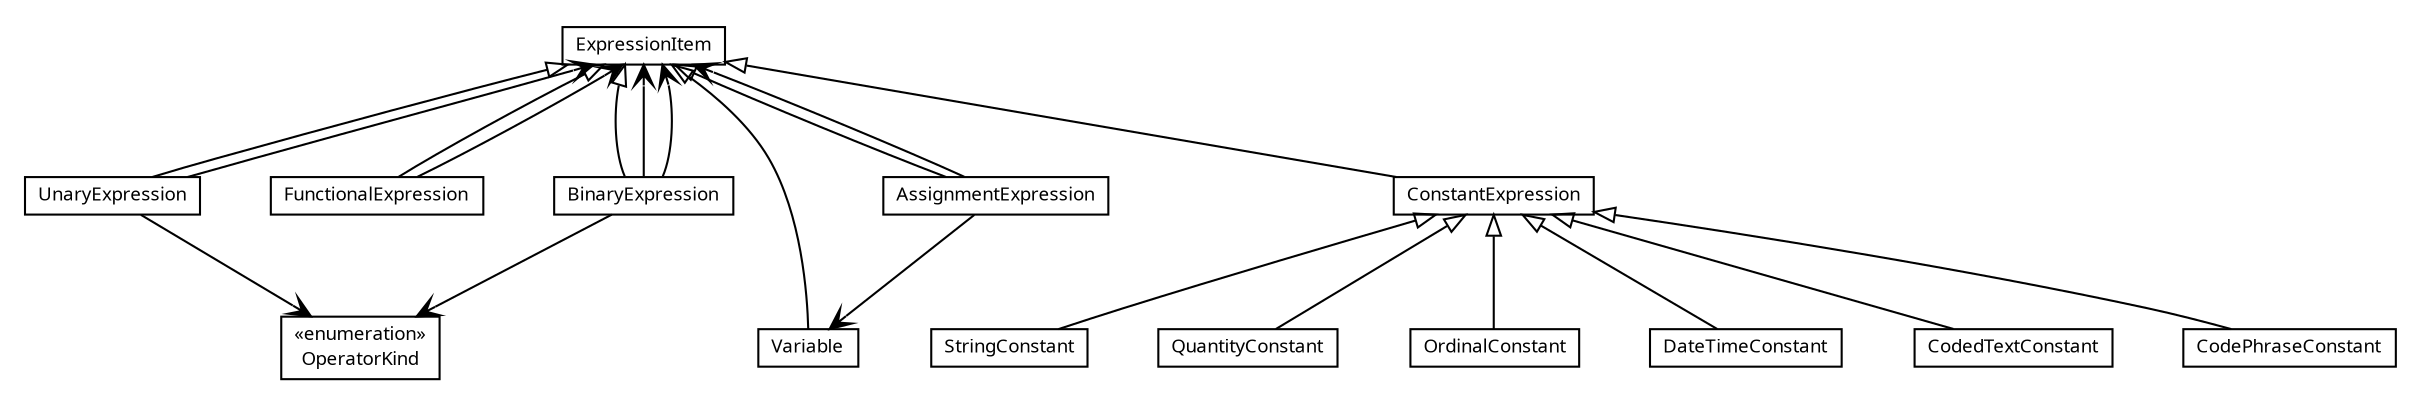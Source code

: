 #!/usr/local/bin/dot
#
# Class diagram 
# Generated by UMLGraph version R5_6 (http://www.umlgraph.org/)
#

digraph G {
	edge [fontname="Trebuchet MS",fontsize=10,labelfontname="Trebuchet MS",labelfontsize=10];
	node [fontname="Trebuchet MS",fontsize=10,shape=plaintext];
	nodesep=0.25;
	ranksep=0.5;
	// se.cambio.cds.gdl.model.expression.Variable
	c10788 [label=<<table title="se.cambio.cds.gdl.model.expression.Variable" border="0" cellborder="1" cellspacing="0" cellpadding="2" port="p" href="./Variable.html">
		<tr><td><table border="0" cellspacing="0" cellpadding="1">
<tr><td align="center" balign="center"><font face="Trebuchet MS"> Variable </font></td></tr>
		</table></td></tr>
		</table>>, URL="./Variable.html", fontname="Trebuchet MS", fontcolor="black", fontsize=9.0];
	// se.cambio.cds.gdl.model.expression.UnaryExpression
	c10789 [label=<<table title="se.cambio.cds.gdl.model.expression.UnaryExpression" border="0" cellborder="1" cellspacing="0" cellpadding="2" port="p" href="./UnaryExpression.html">
		<tr><td><table border="0" cellspacing="0" cellpadding="1">
<tr><td align="center" balign="center"><font face="Trebuchet MS"> UnaryExpression </font></td></tr>
		</table></td></tr>
		</table>>, URL="./UnaryExpression.html", fontname="Trebuchet MS", fontcolor="black", fontsize=9.0];
	// se.cambio.cds.gdl.model.expression.StringConstant
	c10790 [label=<<table title="se.cambio.cds.gdl.model.expression.StringConstant" border="0" cellborder="1" cellspacing="0" cellpadding="2" port="p" href="./StringConstant.html">
		<tr><td><table border="0" cellspacing="0" cellpadding="1">
<tr><td align="center" balign="center"><font face="Trebuchet MS"> StringConstant </font></td></tr>
		</table></td></tr>
		</table>>, URL="./StringConstant.html", fontname="Trebuchet MS", fontcolor="black", fontsize=9.0];
	// se.cambio.cds.gdl.model.expression.QuantityConstant
	c10791 [label=<<table title="se.cambio.cds.gdl.model.expression.QuantityConstant" border="0" cellborder="1" cellspacing="0" cellpadding="2" port="p" href="./QuantityConstant.html">
		<tr><td><table border="0" cellspacing="0" cellpadding="1">
<tr><td align="center" balign="center"><font face="Trebuchet MS"> QuantityConstant </font></td></tr>
		</table></td></tr>
		</table>>, URL="./QuantityConstant.html", fontname="Trebuchet MS", fontcolor="black", fontsize=9.0];
	// se.cambio.cds.gdl.model.expression.OrdinalConstant
	c10792 [label=<<table title="se.cambio.cds.gdl.model.expression.OrdinalConstant" border="0" cellborder="1" cellspacing="0" cellpadding="2" port="p" href="./OrdinalConstant.html">
		<tr><td><table border="0" cellspacing="0" cellpadding="1">
<tr><td align="center" balign="center"><font face="Trebuchet MS"> OrdinalConstant </font></td></tr>
		</table></td></tr>
		</table>>, URL="./OrdinalConstant.html", fontname="Trebuchet MS", fontcolor="black", fontsize=9.0];
	// se.cambio.cds.gdl.model.expression.OperatorKind
	c10793 [label=<<table title="se.cambio.cds.gdl.model.expression.OperatorKind" border="0" cellborder="1" cellspacing="0" cellpadding="2" port="p" href="./OperatorKind.html">
		<tr><td><table border="0" cellspacing="0" cellpadding="1">
<tr><td align="center" balign="center"> &#171;enumeration&#187; </td></tr>
<tr><td align="center" balign="center"><font face="Trebuchet MS"> OperatorKind </font></td></tr>
		</table></td></tr>
		</table>>, URL="./OperatorKind.html", fontname="Trebuchet MS", fontcolor="black", fontsize=9.0];
	// se.cambio.cds.gdl.model.expression.FunctionalExpression
	c10794 [label=<<table title="se.cambio.cds.gdl.model.expression.FunctionalExpression" border="0" cellborder="1" cellspacing="0" cellpadding="2" port="p" href="./FunctionalExpression.html">
		<tr><td><table border="0" cellspacing="0" cellpadding="1">
<tr><td align="center" balign="center"><font face="Trebuchet MS"> FunctionalExpression </font></td></tr>
		</table></td></tr>
		</table>>, URL="./FunctionalExpression.html", fontname="Trebuchet MS", fontcolor="black", fontsize=9.0];
	// se.cambio.cds.gdl.model.expression.ExpressionItem
	c10795 [label=<<table title="se.cambio.cds.gdl.model.expression.ExpressionItem" border="0" cellborder="1" cellspacing="0" cellpadding="2" port="p" href="./ExpressionItem.html">
		<tr><td><table border="0" cellspacing="0" cellpadding="1">
<tr><td align="center" balign="center"><font face="Trebuchet MS"> ExpressionItem </font></td></tr>
		</table></td></tr>
		</table>>, URL="./ExpressionItem.html", fontname="Trebuchet MS", fontcolor="black", fontsize=9.0];
	// se.cambio.cds.gdl.model.expression.DateTimeConstant
	c10796 [label=<<table title="se.cambio.cds.gdl.model.expression.DateTimeConstant" border="0" cellborder="1" cellspacing="0" cellpadding="2" port="p" href="./DateTimeConstant.html">
		<tr><td><table border="0" cellspacing="0" cellpadding="1">
<tr><td align="center" balign="center"><font face="Trebuchet MS"> DateTimeConstant </font></td></tr>
		</table></td></tr>
		</table>>, URL="./DateTimeConstant.html", fontname="Trebuchet MS", fontcolor="black", fontsize=9.0];
	// se.cambio.cds.gdl.model.expression.ConstantExpression
	c10797 [label=<<table title="se.cambio.cds.gdl.model.expression.ConstantExpression" border="0" cellborder="1" cellspacing="0" cellpadding="2" port="p" href="./ConstantExpression.html">
		<tr><td><table border="0" cellspacing="0" cellpadding="1">
<tr><td align="center" balign="center"><font face="Trebuchet MS"> ConstantExpression </font></td></tr>
		</table></td></tr>
		</table>>, URL="./ConstantExpression.html", fontname="Trebuchet MS", fontcolor="black", fontsize=9.0];
	// se.cambio.cds.gdl.model.expression.CodedTextConstant
	c10798 [label=<<table title="se.cambio.cds.gdl.model.expression.CodedTextConstant" border="0" cellborder="1" cellspacing="0" cellpadding="2" port="p" href="./CodedTextConstant.html">
		<tr><td><table border="0" cellspacing="0" cellpadding="1">
<tr><td align="center" balign="center"><font face="Trebuchet MS"> CodedTextConstant </font></td></tr>
		</table></td></tr>
		</table>>, URL="./CodedTextConstant.html", fontname="Trebuchet MS", fontcolor="black", fontsize=9.0];
	// se.cambio.cds.gdl.model.expression.CodePhraseConstant
	c10799 [label=<<table title="se.cambio.cds.gdl.model.expression.CodePhraseConstant" border="0" cellborder="1" cellspacing="0" cellpadding="2" port="p" href="./CodePhraseConstant.html">
		<tr><td><table border="0" cellspacing="0" cellpadding="1">
<tr><td align="center" balign="center"><font face="Trebuchet MS"> CodePhraseConstant </font></td></tr>
		</table></td></tr>
		</table>>, URL="./CodePhraseConstant.html", fontname="Trebuchet MS", fontcolor="black", fontsize=9.0];
	// se.cambio.cds.gdl.model.expression.BinaryExpression
	c10800 [label=<<table title="se.cambio.cds.gdl.model.expression.BinaryExpression" border="0" cellborder="1" cellspacing="0" cellpadding="2" port="p" href="./BinaryExpression.html">
		<tr><td><table border="0" cellspacing="0" cellpadding="1">
<tr><td align="center" balign="center"><font face="Trebuchet MS"> BinaryExpression </font></td></tr>
		</table></td></tr>
		</table>>, URL="./BinaryExpression.html", fontname="Trebuchet MS", fontcolor="black", fontsize=9.0];
	// se.cambio.cds.gdl.model.expression.AssignmentExpression
	c10801 [label=<<table title="se.cambio.cds.gdl.model.expression.AssignmentExpression" border="0" cellborder="1" cellspacing="0" cellpadding="2" port="p" href="./AssignmentExpression.html">
		<tr><td><table border="0" cellspacing="0" cellpadding="1">
<tr><td align="center" balign="center"><font face="Trebuchet MS"> AssignmentExpression </font></td></tr>
		</table></td></tr>
		</table>>, URL="./AssignmentExpression.html", fontname="Trebuchet MS", fontcolor="black", fontsize=9.0];
	//se.cambio.cds.gdl.model.expression.Variable extends se.cambio.cds.gdl.model.expression.ExpressionItem
	c10795:p -> c10788:p [dir=back,arrowtail=empty];
	//se.cambio.cds.gdl.model.expression.UnaryExpression extends se.cambio.cds.gdl.model.expression.ExpressionItem
	c10795:p -> c10789:p [dir=back,arrowtail=empty];
	//se.cambio.cds.gdl.model.expression.StringConstant extends se.cambio.cds.gdl.model.expression.ConstantExpression
	c10797:p -> c10790:p [dir=back,arrowtail=empty];
	//se.cambio.cds.gdl.model.expression.QuantityConstant extends se.cambio.cds.gdl.model.expression.ConstantExpression
	c10797:p -> c10791:p [dir=back,arrowtail=empty];
	//se.cambio.cds.gdl.model.expression.OrdinalConstant extends se.cambio.cds.gdl.model.expression.ConstantExpression
	c10797:p -> c10792:p [dir=back,arrowtail=empty];
	//se.cambio.cds.gdl.model.expression.FunctionalExpression extends se.cambio.cds.gdl.model.expression.ExpressionItem
	c10795:p -> c10794:p [dir=back,arrowtail=empty];
	//se.cambio.cds.gdl.model.expression.DateTimeConstant extends se.cambio.cds.gdl.model.expression.ConstantExpression
	c10797:p -> c10796:p [dir=back,arrowtail=empty];
	//se.cambio.cds.gdl.model.expression.ConstantExpression extends se.cambio.cds.gdl.model.expression.ExpressionItem
	c10795:p -> c10797:p [dir=back,arrowtail=empty];
	//se.cambio.cds.gdl.model.expression.CodedTextConstant extends se.cambio.cds.gdl.model.expression.ConstantExpression
	c10797:p -> c10798:p [dir=back,arrowtail=empty];
	//se.cambio.cds.gdl.model.expression.CodePhraseConstant extends se.cambio.cds.gdl.model.expression.ConstantExpression
	c10797:p -> c10799:p [dir=back,arrowtail=empty];
	//se.cambio.cds.gdl.model.expression.BinaryExpression extends se.cambio.cds.gdl.model.expression.ExpressionItem
	c10795:p -> c10800:p [dir=back,arrowtail=empty];
	//se.cambio.cds.gdl.model.expression.AssignmentExpression extends se.cambio.cds.gdl.model.expression.ExpressionItem
	c10795:p -> c10801:p [dir=back,arrowtail=empty];
	// se.cambio.cds.gdl.model.expression.UnaryExpression NAVASSOC se.cambio.cds.gdl.model.expression.ExpressionItem
	c10789:p -> c10795:p [taillabel="", label="", headlabel="", fontname="Trebuchet MS", fontcolor="black", fontsize=10.0, color="black", arrowhead=open];
	// se.cambio.cds.gdl.model.expression.UnaryExpression NAVASSOC se.cambio.cds.gdl.model.expression.OperatorKind
	c10789:p -> c10793:p [taillabel="", label="", headlabel="", fontname="Trebuchet MS", fontcolor="black", fontsize=10.0, color="black", arrowhead=open];
	// se.cambio.cds.gdl.model.expression.FunctionalExpression NAVASSOC se.cambio.cds.gdl.model.expression.ExpressionItem
	c10794:p -> c10795:p [taillabel="", label="", headlabel="*", fontname="Trebuchet MS", fontcolor="black", fontsize=10.0, color="black", arrowhead=open];
	// se.cambio.cds.gdl.model.expression.BinaryExpression NAVASSOC se.cambio.cds.gdl.model.expression.ExpressionItem
	c10800:p -> c10795:p [taillabel="", label="", headlabel="", fontname="Trebuchet MS", fontcolor="black", fontsize=10.0, color="black", arrowhead=open];
	// se.cambio.cds.gdl.model.expression.BinaryExpression NAVASSOC se.cambio.cds.gdl.model.expression.ExpressionItem
	c10800:p -> c10795:p [taillabel="", label="", headlabel="", fontname="Trebuchet MS", fontcolor="black", fontsize=10.0, color="black", arrowhead=open];
	// se.cambio.cds.gdl.model.expression.BinaryExpression NAVASSOC se.cambio.cds.gdl.model.expression.OperatorKind
	c10800:p -> c10793:p [taillabel="", label="", headlabel="", fontname="Trebuchet MS", fontcolor="black", fontsize=10.0, color="black", arrowhead=open];
	// se.cambio.cds.gdl.model.expression.AssignmentExpression NAVASSOC se.cambio.cds.gdl.model.expression.Variable
	c10801:p -> c10788:p [taillabel="", label="", headlabel="", fontname="Trebuchet MS", fontcolor="black", fontsize=10.0, color="black", arrowhead=open];
	// se.cambio.cds.gdl.model.expression.AssignmentExpression NAVASSOC se.cambio.cds.gdl.model.expression.ExpressionItem
	c10801:p -> c10795:p [taillabel="", label="", headlabel="", fontname="Trebuchet MS", fontcolor="black", fontsize=10.0, color="black", arrowhead=open];
}

